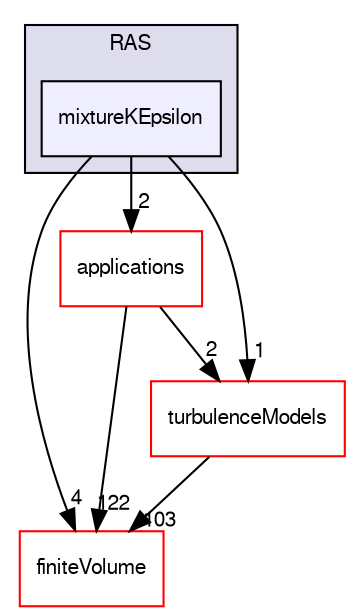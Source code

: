 digraph "src/TurbulenceModels/phaseCompressible/RAS/mixtureKEpsilon" {
  bgcolor=transparent;
  compound=true
  node [ fontsize="10", fontname="FreeSans"];
  edge [ labelfontsize="10", labelfontname="FreeSans"];
  subgraph clusterdir_d56f8f56acacbc657c0273a190dad740 {
    graph [ bgcolor="#ddddee", pencolor="black", label="RAS" fontname="FreeSans", fontsize="10", URL="dir_d56f8f56acacbc657c0273a190dad740.html"]
  dir_31d09d296b35f598d0981fb134f77bb2 [shape=box, label="mixtureKEpsilon", style="filled", fillcolor="#eeeeff", pencolor="black", URL="dir_31d09d296b35f598d0981fb134f77bb2.html"];
  }
  dir_9bd15774b555cf7259a6fa18f99fe99b [shape=box label="finiteVolume" color="red" URL="dir_9bd15774b555cf7259a6fa18f99fe99b.html"];
  dir_a6e4fee11f07c3b70486e88fe92cbbdc [shape=box label="applications" color="red" URL="dir_a6e4fee11f07c3b70486e88fe92cbbdc.html"];
  dir_a3dc37bcacf99bb6122ed819dac99f09 [shape=box label="turbulenceModels" color="red" URL="dir_a3dc37bcacf99bb6122ed819dac99f09.html"];
  dir_a6e4fee11f07c3b70486e88fe92cbbdc->dir_9bd15774b555cf7259a6fa18f99fe99b [headlabel="122", labeldistance=1.5 headhref="dir_000000_000749.html"];
  dir_a6e4fee11f07c3b70486e88fe92cbbdc->dir_a3dc37bcacf99bb6122ed819dac99f09 [headlabel="2", labeldistance=1.5 headhref="dir_000000_000608.html"];
  dir_31d09d296b35f598d0981fb134f77bb2->dir_9bd15774b555cf7259a6fa18f99fe99b [headlabel="4", labeldistance=1.5 headhref="dir_003048_000749.html"];
  dir_31d09d296b35f598d0981fb134f77bb2->dir_a6e4fee11f07c3b70486e88fe92cbbdc [headlabel="2", labeldistance=1.5 headhref="dir_003048_000000.html"];
  dir_31d09d296b35f598d0981fb134f77bb2->dir_a3dc37bcacf99bb6122ed819dac99f09 [headlabel="1", labeldistance=1.5 headhref="dir_003048_000608.html"];
  dir_a3dc37bcacf99bb6122ed819dac99f09->dir_9bd15774b555cf7259a6fa18f99fe99b [headlabel="103", labeldistance=1.5 headhref="dir_000608_000749.html"];
}
